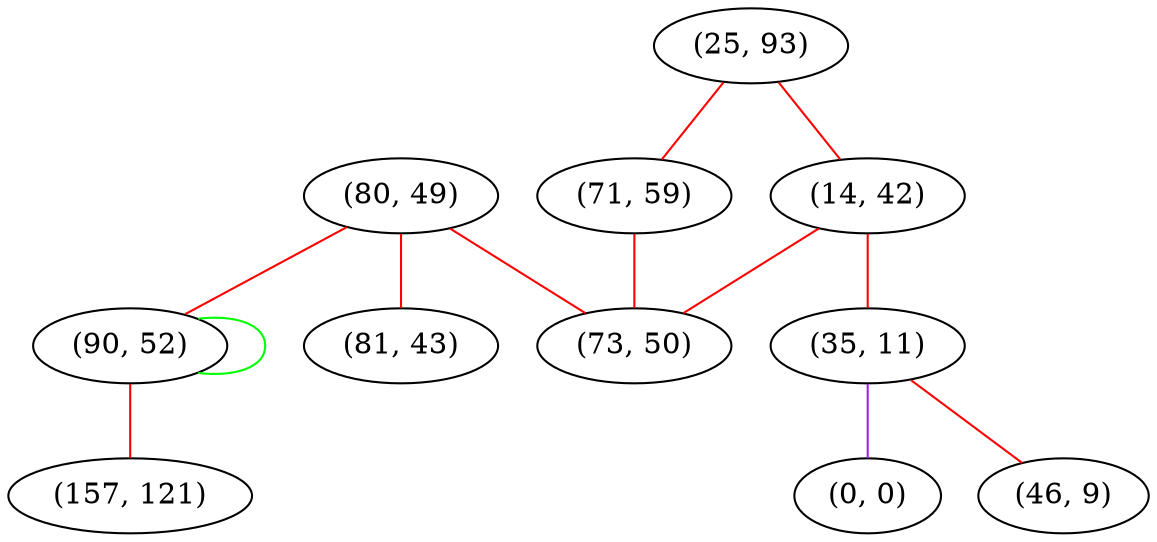graph "" {
"(80, 49)";
"(25, 93)";
"(14, 42)";
"(90, 52)";
"(71, 59)";
"(81, 43)";
"(35, 11)";
"(0, 0)";
"(73, 50)";
"(157, 121)";
"(46, 9)";
"(80, 49)" -- "(73, 50)"  [color=red, key=0, weight=1];
"(80, 49)" -- "(81, 43)"  [color=red, key=0, weight=1];
"(80, 49)" -- "(90, 52)"  [color=red, key=0, weight=1];
"(25, 93)" -- "(71, 59)"  [color=red, key=0, weight=1];
"(25, 93)" -- "(14, 42)"  [color=red, key=0, weight=1];
"(14, 42)" -- "(73, 50)"  [color=red, key=0, weight=1];
"(14, 42)" -- "(35, 11)"  [color=red, key=0, weight=1];
"(90, 52)" -- "(157, 121)"  [color=red, key=0, weight=1];
"(90, 52)" -- "(90, 52)"  [color=green, key=0, weight=2];
"(71, 59)" -- "(73, 50)"  [color=red, key=0, weight=1];
"(35, 11)" -- "(46, 9)"  [color=red, key=0, weight=1];
"(35, 11)" -- "(0, 0)"  [color=purple, key=0, weight=4];
}
